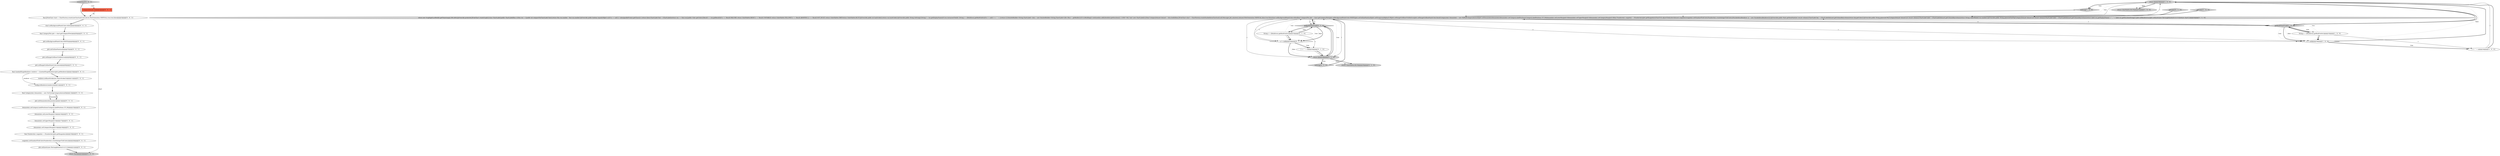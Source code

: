 digraph {
25 [style = filled, label = "final CategoryAxis domainAxis = new NoOverlapCategoryAxis(null)@@@13@@@['0', '0', '1']", fillcolor = white, shape = ellipse image = "AAA0AAABBB3BBB"];
5 [style = filled, label = "return l@@@36@@@['1', '0', '0']", fillcolor = lightgray, shape = ellipse image = "AAA0AAABBB1BBB"];
7 [style = filled, label = "toString['1', '0', '0']", fillcolor = lightgray, shape = diamond image = "AAA0AAABBB1BBB"];
12 [style = filled, label = "l += ' ' + s@@@34@@@['0', '1', '0']", fillcolor = white, shape = ellipse image = "AAA0AAABBB2BBB"];
27 [style = filled, label = "plot.setDomainAxis(domainAxis)@@@14@@@['0', '0', '1']", fillcolor = white, shape = ellipse image = "AAA0AAABBB3BBB"];
30 [style = filled, label = "configureRenderer(renderer)@@@12@@@['0', '0', '1']", fillcolor = white, shape = ellipse image = "AAA0AAABBB3BBB"];
33 [style = filled, label = "plot.setRangeGridlinesVisible(true)@@@8@@@['0', '0', '1']", fillcolor = white, shape = ellipse image = "AAA0AAABBB3BBB"];
14 [style = filled, label = "return ColorPalette.BLUE@@@25@@@['0', '1', '0']", fillcolor = lightgray, shape = ellipse image = "AAA0AAABBB2BBB"];
20 [style = filled, label = "plot.setRangeGridlinePaint(Color.black)@@@9@@@['0', '0', '1']", fillcolor = white, shape = ellipse image = "AAA0AAABBB3BBB"];
15 [style = filled, label = "toString['0', '1', '0']", fillcolor = lightgray, shape = diamond image = "AAA0AAABBB2BBB"];
4 [style = filled, label = "l += ' ' + s@@@34@@@['1', '0', '0']", fillcolor = white, shape = ellipse image = "AAA0AAABBB1BBB"];
3 [style = filled, label = "s != null@@@34@@@['1', '0', '0']", fillcolor = white, shape = diamond image = "AAA0AAABBB1BBB"];
0 [style = filled, label = "getBuildTimeGraph['1', '0', '0']", fillcolor = lightgray, shape = diamond image = "AAA0AAABBB1BBB"];
28 [style = filled, label = "domainAxis.setUpperMargin(0.0)@@@17@@@['0', '0', '1']", fillcolor = white, shape = ellipse image = "AAA0AAABBB3BBB"];
34 [style = filled, label = "plot.setInsets(new RectangleInsets(0,0,0,5.0))@@@21@@@['0', '0', '1']", fillcolor = white, shape = ellipse image = "AAA0AAABBB3BBB"];
16 [style = filled, label = "getColor['0', '1', '0']", fillcolor = lightgray, shape = diamond image = "AAA0AAABBB2BBB"];
13 [style = filled, label = "s != null@@@34@@@['0', '1', '0']", fillcolor = white, shape = diamond image = "AAA0AAABBB2BBB"];
10 [style = filled, label = "String s = ((Build)run).getBuiltOnStr()@@@33@@@['0', '1', '0']", fillcolor = white, shape = ellipse image = "AAA0AAABBB2BBB"];
18 [style = filled, label = "final JFreeChart chart = ChartFactory.createLineChart(null,null,null,ds,PlotOrientation.VERTICAL,true,true,false)@@@3@@@['0', '0', '1']", fillcolor = white, shape = ellipse image = "AAA0AAABBB3BBB"];
19 [style = filled, label = "final NumberAxis rangeAxis = (NumberAxis)plot.getRangeAxis()@@@19@@@['0', '0', '1']", fillcolor = white, shape = ellipse image = "AAA0AAABBB3BBB"];
32 [style = filled, label = "plot.setBackgroundPaint(Color.WHITE)@@@6@@@['0', '0', '1']", fillcolor = white, shape = ellipse image = "AAA0AAABBB3BBB"];
24 [style = filled, label = "chart.setBackgroundPaint(Color.white)@@@4@@@['0', '0', '1']", fillcolor = white, shape = ellipse image = "AAA0AAABBB3BBB"];
38 [style = filled, label = "plot.setOutlinePaint(null)@@@7@@@['0', '0', '1']", fillcolor = white, shape = ellipse image = "AAA0AAABBB3BBB"];
36 [style = filled, label = "renderer.setBaseStroke(new BasicStroke(3))@@@11@@@['0', '0', '1']", fillcolor = white, shape = ellipse image = "AAA0AAABBB3BBB"];
23 [style = filled, label = "final LineAndShapeRenderer renderer = (LineAndShapeRenderer)plot.getRenderer()@@@10@@@['0', '0', '1']", fillcolor = white, shape = ellipse image = "AAA0AAABBB3BBB"];
29 [style = filled, label = "CategoryDataset ds@@@2@@@['0', '0', '1']", fillcolor = tomato, shape = box image = "AAA0AAABBB3BBB"];
35 [style = filled, label = "final CategoryPlot plot = chart.getCategoryPlot()@@@5@@@['0', '0', '1']", fillcolor = white, shape = ellipse image = "AAA0AAABBB3BBB"];
17 [style = filled, label = "domainAxis.setCategoryMargin(0.0)@@@18@@@['0', '0', '1']", fillcolor = white, shape = ellipse image = "AAA0AAABBB3BBB"];
1 [style = filled, label = "return new Graph(getLastBuild().getTimestamp(),500,400){@Override protected JFreeChart createGraph(){class ChartLabel{public ChartLabel(Run r){this.run = r}public int compareTo(ChartLabel that){return this.run.number - that.run.number}@Override public boolean equals(Object o){if (o == null || !.isAssignableFrom(o.getClass())) {return false}ChartLabel that = (ChartLabel)oreturn run == that.run}public Color getColor(){Result r = run.getResult()if (r == Result.FAILURE) return ColorPalette.REDif (r == Result.UNSTABLE) return ColorPalette.YELLOWif (r == Result.ABORTED || r == Result.NOT_BUILT) return ColorPalette.GREYreturn ColorPalette.BLUE}@Override public int hashCode(){return run.hashCode()}@Override public String toString(){String l = run.getDisplayName()if (run instanceof Build) {String s = ((Build)run).getBuiltOnStr()if (s != null) l += ' ' + s}return l}}DataSetBuilder<String,ChartLabel> data = new DataSetBuilder<String,ChartLabel>()for (Run r : getBuilds()){if (r.isBuilding()) continuedata.add(((double)r.getDuration()) / (1000 * 60),\"min\",new ChartLabel(r))}final CategoryDataset dataset = data.build()final JFreeChart chart = ChartFactory.createStackedAreaChart(null,null,Messages.Job_minutes(),dataset,PlotOrientation.VERTICAL,false,true,false)chart.setBackgroundPaint(Color.white)final CategoryPlot plot = chart.getCategoryPlot()plot.setBackgroundPaint(Color.WHITE)plot.setOutlinePaint(null)plot.setForegroundAlpha(0.8f)plot.setRangeGridlinesVisible(true)plot.setRangeGridlinePaint(Color.black)CategoryAxis domainAxis = new ShiftedCategoryAxis(null)plot.setDomainAxis(domainAxis)domainAxis.setCategoryLabelPositions(CategoryLabelPositions.UP_90)domainAxis.setLowerMargin(0.0)domainAxis.setUpperMargin(0.0)domainAxis.setCategoryMargin(0.0)final NumberAxis rangeAxis = (NumberAxis)plot.getRangeAxis()ChartUtil.adjustChebyshev(dataset,rangeAxis)rangeAxis.setStandardTickUnits(NumberAxis.createIntegerTickUnits())StackedAreaRenderer ar = new StackedAreaRenderer2(){@Override public Paint getItemPaint(int row,int column){ChartLabel key = (ChartLabel)dataset.getColumnKey(column)return key.getColor()}@Override public String generateURL(CategoryDataset dataset,int row,int column){ChartLabel label = (ChartLabel)dataset.getColumnKey(column)return String.valueOf(label.run.number)}@Override public String generateToolTip(CategoryDataset dataset,int row,int column){ChartLabel label = (ChartLabel)dataset.getColumnKey(column)return label.run.getDisplayName() + \" : \" + label.run.getDurationString()}}plot.setRenderer(ar)plot.setInsets(new RectangleInsets(0,0,0,5.0))return chart}}@@@3@@@['1', '1', '0']", fillcolor = lightgray, shape = ellipse image = "AAA0AAABBB1BBB"];
11 [style = filled, label = "return l@@@36@@@['0', '1', '0']", fillcolor = lightgray, shape = ellipse image = "AAA0AAABBB2BBB"];
8 [style = filled, label = "getColor['1', '0', '0']", fillcolor = lightgray, shape = diamond image = "AAA0AAABBB1BBB"];
26 [style = filled, label = "return chart@@@22@@@['0', '0', '1']", fillcolor = lightgray, shape = ellipse image = "AAA0AAABBB3BBB"];
9 [style = filled, label = "getBuildTimeGraph['0', '1', '0']", fillcolor = lightgray, shape = diamond image = "AAA0AAABBB2BBB"];
22 [style = filled, label = "domainAxis.setCategoryLabelPositions(CategoryLabelPositions.UP_90)@@@15@@@['0', '0', '1']", fillcolor = white, shape = ellipse image = "AAA0AAABBB3BBB"];
6 [style = filled, label = "return ColorPalette.BLUE@@@25@@@['1', '0', '0']", fillcolor = lightgray, shape = ellipse image = "AAA0AAABBB1BBB"];
2 [style = filled, label = "String s = ((Build)run).getBuiltOnStr()@@@33@@@['1', '0', '0']", fillcolor = white, shape = ellipse image = "AAA0AAABBB1BBB"];
21 [style = filled, label = "domainAxis.setLowerMargin(0.0)@@@16@@@['0', '0', '1']", fillcolor = white, shape = ellipse image = "AAA0AAABBB3BBB"];
37 [style = filled, label = "rangeAxis.setStandardTickUnits(NumberAxis.createIntegerTickUnits())@@@20@@@['0', '0', '1']", fillcolor = white, shape = ellipse image = "AAA0AAABBB3BBB"];
31 [style = filled, label = "createChart['0', '0', '1']", fillcolor = lightgray, shape = diamond image = "AAA0AAABBB3BBB"];
20->23 [style = bold, label=""];
15->1 [style = bold, label=""];
29->18 [style = solid, label="ds"];
36->30 [style = bold, label=""];
9->13 [style = dotted, label="true"];
31->18 [style = bold, label=""];
1->11 [style = solid, label="l"];
9->10 [style = dotted, label="true"];
35->32 [style = bold, label=""];
13->12 [style = bold, label=""];
13->11 [style = bold, label=""];
16->1 [style = bold, label=""];
11->1 [style = dotted, label="true"];
7->1 [style = bold, label=""];
13->12 [style = dotted, label="true"];
34->26 [style = bold, label=""];
1->5 [style = solid, label="r"];
5->6 [style = bold, label=""];
18->26 [style = solid, label="chart"];
24->35 [style = bold, label=""];
32->38 [style = bold, label=""];
4->5 [style = solid, label="l"];
25->27 [style = solid, label="domainAxis"];
9->13 [style = dotted, label="false"];
1->9 [style = bold, label=""];
1->13 [style = solid, label="o"];
33->20 [style = bold, label=""];
23->30 [style = solid, label="renderer"];
2->3 [style = bold, label=""];
2->1 [style = dotted, label="true"];
37->34 [style = bold, label=""];
10->12 [style = solid, label="s"];
1->13 [style = solid, label="r"];
2->4 [style = solid, label="s"];
1->9 [style = solid, label="r"];
38->33 [style = bold, label=""];
22->21 [style = bold, label=""];
25->27 [style = bold, label=""];
5->7 [style = bold, label=""];
9->10 [style = bold, label=""];
1->0 [style = bold, label=""];
28->17 [style = bold, label=""];
0->2 [style = dotted, label="true"];
1->3 [style = solid, label="o"];
1->3 [style = solid, label="r"];
10->13 [style = solid, label="s"];
10->1 [style = dotted, label="true"];
19->37 [style = bold, label=""];
17->19 [style = bold, label=""];
0->3 [style = dotted, label="true"];
1->9 [style = solid, label="o"];
0->3 [style = bold, label=""];
11->15 [style = bold, label=""];
11->14 [style = bold, label=""];
8->1 [style = bold, label=""];
12->11 [style = solid, label="l"];
10->13 [style = bold, label=""];
3->4 [style = dotted, label="true"];
1->0 [style = solid, label="o"];
1->11 [style = solid, label="r"];
11->15 [style = dotted, label="true"];
1->0 [style = solid, label="r"];
2->0 [style = bold, label=""];
11->14 [style = dotted, label="false"];
3->4 [style = bold, label=""];
1->5 [style = solid, label="l"];
13->11 [style = dotted, label="false"];
9->11 [style = bold, label=""];
18->24 [style = bold, label=""];
10->9 [style = bold, label=""];
4->5 [style = bold, label=""];
9->13 [style = bold, label=""];
11->9 [style = bold, label=""];
5->7 [style = dotted, label="true"];
30->25 [style = bold, label=""];
3->5 [style = dotted, label="false"];
3->5 [style = bold, label=""];
0->1 [style = bold, label=""];
27->22 [style = bold, label=""];
5->0 [style = bold, label=""];
2->3 [style = solid, label="s"];
0->3 [style = dotted, label="false"];
23->36 [style = bold, label=""];
31->29 [style = dotted, label="true"];
5->6 [style = dotted, label="false"];
12->11 [style = bold, label=""];
5->1 [style = dotted, label="true"];
0->2 [style = bold, label=""];
0->5 [style = bold, label=""];
9->1 [style = bold, label=""];
21->28 [style = bold, label=""];
}
